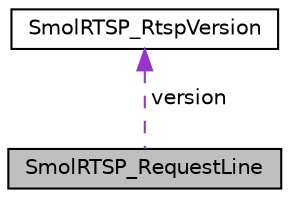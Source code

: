digraph "SmolRTSP_RequestLine"
{
 // LATEX_PDF_SIZE
  edge [fontname="Helvetica",fontsize="10",labelfontname="Helvetica",labelfontsize="10"];
  node [fontname="Helvetica",fontsize="10",shape=record];
  Node1 [label="SmolRTSP_RequestLine",height=0.2,width=0.4,color="black", fillcolor="grey75", style="filled", fontcolor="black",tooltip="An RTSP request line."];
  Node2 -> Node1 [dir="back",color="darkorchid3",fontsize="10",style="dashed",label=" version" ,fontname="Helvetica"];
  Node2 [label="SmolRTSP_RtspVersion",height=0.2,width=0.4,color="black", fillcolor="white", style="filled",URL="$structSmolRTSP__RtspVersion.html",tooltip="An RTSP version."];
}
